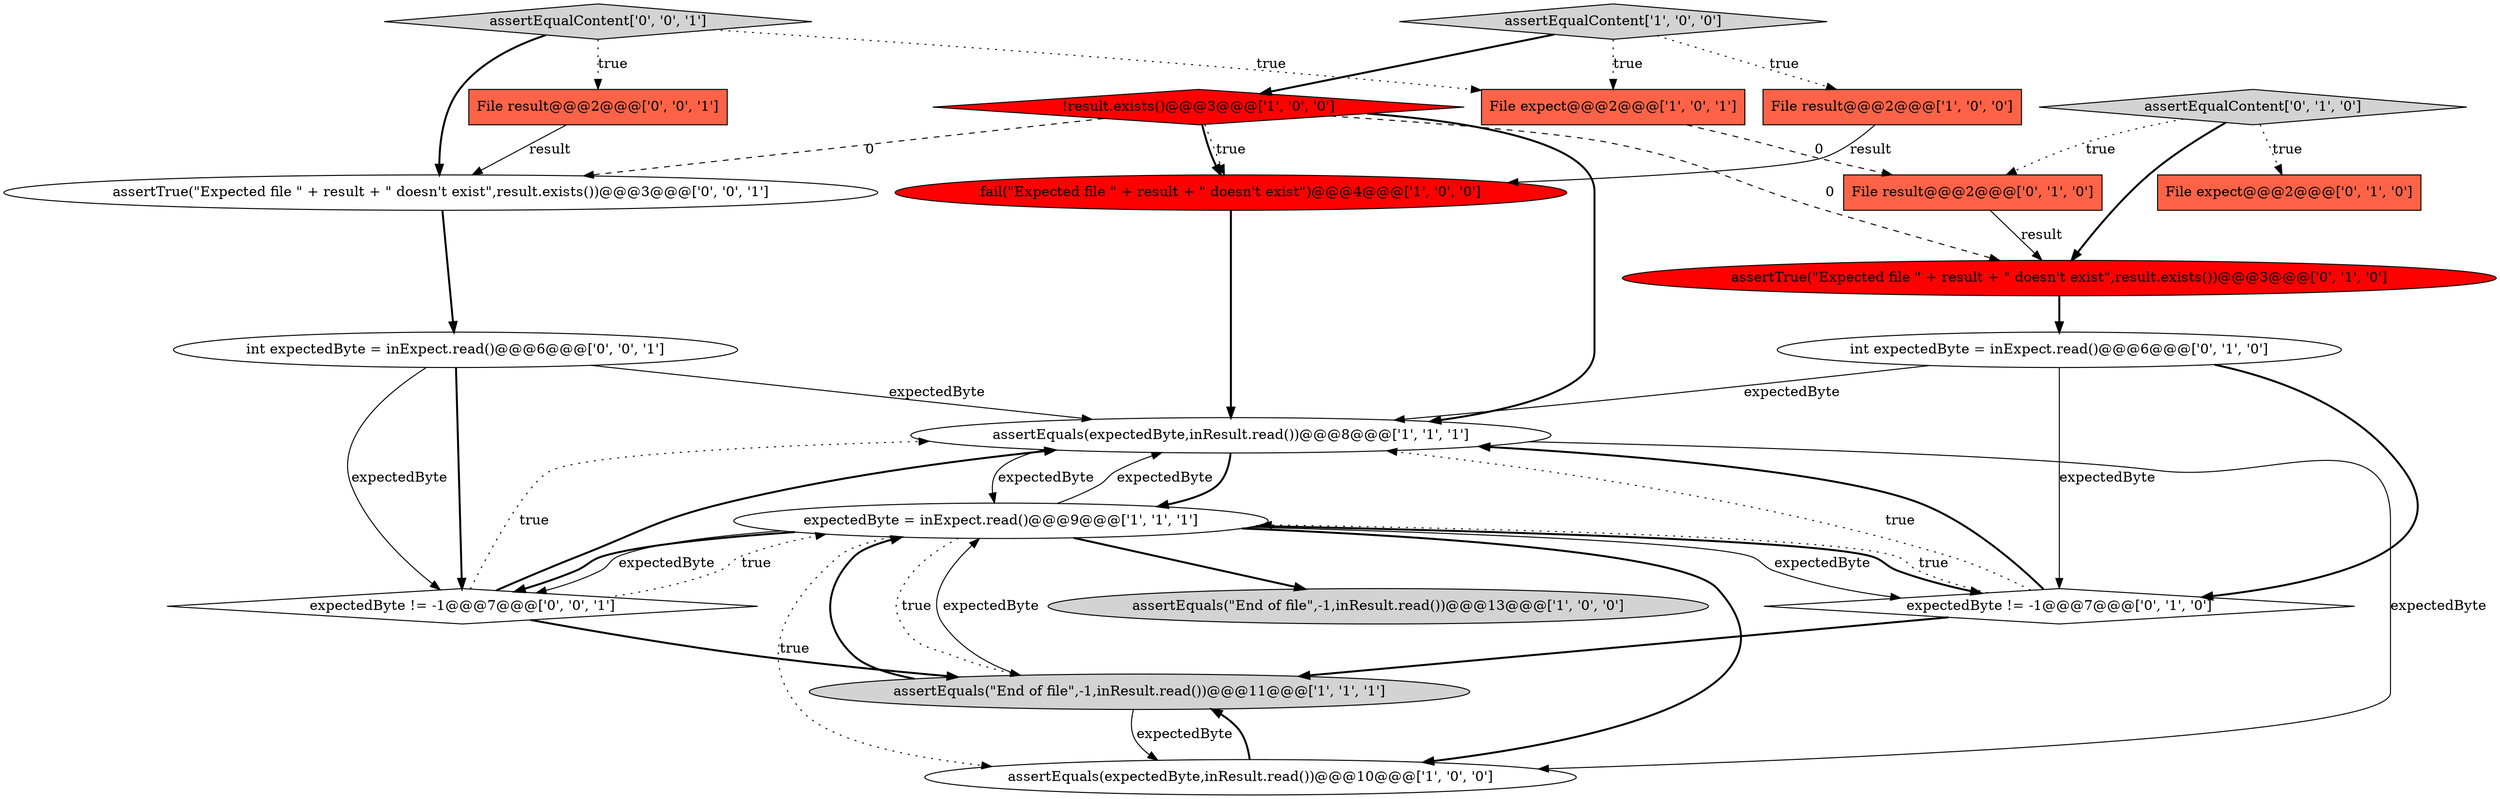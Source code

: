 digraph {
6 [style = filled, label = "!result.exists()@@@3@@@['1', '0', '0']", fillcolor = red, shape = diamond image = "AAA1AAABBB1BBB"];
8 [style = filled, label = "File expect@@@2@@@['1', '0', '1']", fillcolor = tomato, shape = box image = "AAA0AAABBB1BBB"];
1 [style = filled, label = "assertEquals(expectedByte,inResult.read())@@@8@@@['1', '1', '1']", fillcolor = white, shape = ellipse image = "AAA0AAABBB1BBB"];
4 [style = filled, label = "assertEquals(\"End of file\",-1,inResult.read())@@@13@@@['1', '0', '0']", fillcolor = lightgray, shape = ellipse image = "AAA0AAABBB1BBB"];
15 [style = filled, label = "assertTrue(\"Expected file \" + result + \" doesn't exist\",result.exists())@@@3@@@['0', '1', '0']", fillcolor = red, shape = ellipse image = "AAA1AAABBB2BBB"];
0 [style = filled, label = "assertEqualContent['1', '0', '0']", fillcolor = lightgray, shape = diamond image = "AAA0AAABBB1BBB"];
18 [style = filled, label = "File result@@@2@@@['0', '0', '1']", fillcolor = tomato, shape = box image = "AAA0AAABBB3BBB"];
13 [style = filled, label = "int expectedByte = inExpect.read()@@@6@@@['0', '1', '0']", fillcolor = white, shape = ellipse image = "AAA0AAABBB2BBB"];
14 [style = filled, label = "File result@@@2@@@['0', '1', '0']", fillcolor = tomato, shape = box image = "AAA1AAABBB2BBB"];
9 [style = filled, label = "expectedByte = inExpect.read()@@@9@@@['1', '1', '1']", fillcolor = white, shape = ellipse image = "AAA0AAABBB1BBB"];
7 [style = filled, label = "assertEquals(expectedByte,inResult.read())@@@10@@@['1', '0', '0']", fillcolor = white, shape = ellipse image = "AAA0AAABBB1BBB"];
3 [style = filled, label = "assertEquals(\"End of file\",-1,inResult.read())@@@11@@@['1', '1', '1']", fillcolor = lightgray, shape = ellipse image = "AAA0AAABBB1BBB"];
16 [style = filled, label = "expectedByte != -1@@@7@@@['0', '0', '1']", fillcolor = white, shape = diamond image = "AAA0AAABBB3BBB"];
11 [style = filled, label = "File expect@@@2@@@['0', '1', '0']", fillcolor = tomato, shape = box image = "AAA0AAABBB2BBB"];
2 [style = filled, label = "File result@@@2@@@['1', '0', '0']", fillcolor = tomato, shape = box image = "AAA0AAABBB1BBB"];
12 [style = filled, label = "assertEqualContent['0', '1', '0']", fillcolor = lightgray, shape = diamond image = "AAA0AAABBB2BBB"];
19 [style = filled, label = "int expectedByte = inExpect.read()@@@6@@@['0', '0', '1']", fillcolor = white, shape = ellipse image = "AAA0AAABBB3BBB"];
5 [style = filled, label = "fail(\"Expected file \" + result + \" doesn't exist\")@@@4@@@['1', '0', '0']", fillcolor = red, shape = ellipse image = "AAA1AAABBB1BBB"];
10 [style = filled, label = "expectedByte != -1@@@7@@@['0', '1', '0']", fillcolor = white, shape = diamond image = "AAA0AAABBB2BBB"];
17 [style = filled, label = "assertEqualContent['0', '0', '1']", fillcolor = lightgray, shape = diamond image = "AAA0AAABBB3BBB"];
20 [style = filled, label = "assertTrue(\"Expected file \" + result + \" doesn't exist\",result.exists())@@@3@@@['0', '0', '1']", fillcolor = white, shape = ellipse image = "AAA0AAABBB3BBB"];
13->10 [style = bold, label=""];
16->3 [style = bold, label=""];
9->10 [style = solid, label="expectedByte"];
2->5 [style = solid, label="result"];
16->9 [style = dotted, label="true"];
15->13 [style = bold, label=""];
9->16 [style = solid, label="expectedByte"];
17->18 [style = dotted, label="true"];
0->6 [style = bold, label=""];
6->20 [style = dashed, label="0"];
14->15 [style = solid, label="result"];
19->16 [style = solid, label="expectedByte"];
9->4 [style = bold, label=""];
12->15 [style = bold, label=""];
10->3 [style = bold, label=""];
9->10 [style = bold, label=""];
13->1 [style = solid, label="expectedByte"];
8->14 [style = dashed, label="0"];
9->7 [style = bold, label=""];
10->9 [style = dotted, label="true"];
3->9 [style = solid, label="expectedByte"];
18->20 [style = solid, label="result"];
9->16 [style = bold, label=""];
7->3 [style = bold, label=""];
1->9 [style = bold, label=""];
19->16 [style = bold, label=""];
12->11 [style = dotted, label="true"];
0->8 [style = dotted, label="true"];
3->9 [style = bold, label=""];
6->1 [style = bold, label=""];
12->14 [style = dotted, label="true"];
17->8 [style = dotted, label="true"];
6->5 [style = bold, label=""];
5->1 [style = bold, label=""];
3->7 [style = solid, label="expectedByte"];
16->1 [style = dotted, label="true"];
16->1 [style = bold, label=""];
6->15 [style = dashed, label="0"];
9->1 [style = solid, label="expectedByte"];
1->7 [style = solid, label="expectedByte"];
13->10 [style = solid, label="expectedByte"];
10->1 [style = dotted, label="true"];
0->2 [style = dotted, label="true"];
9->7 [style = dotted, label="true"];
20->19 [style = bold, label=""];
10->1 [style = bold, label=""];
19->1 [style = solid, label="expectedByte"];
9->3 [style = dotted, label="true"];
1->9 [style = solid, label="expectedByte"];
6->5 [style = dotted, label="true"];
17->20 [style = bold, label=""];
}
